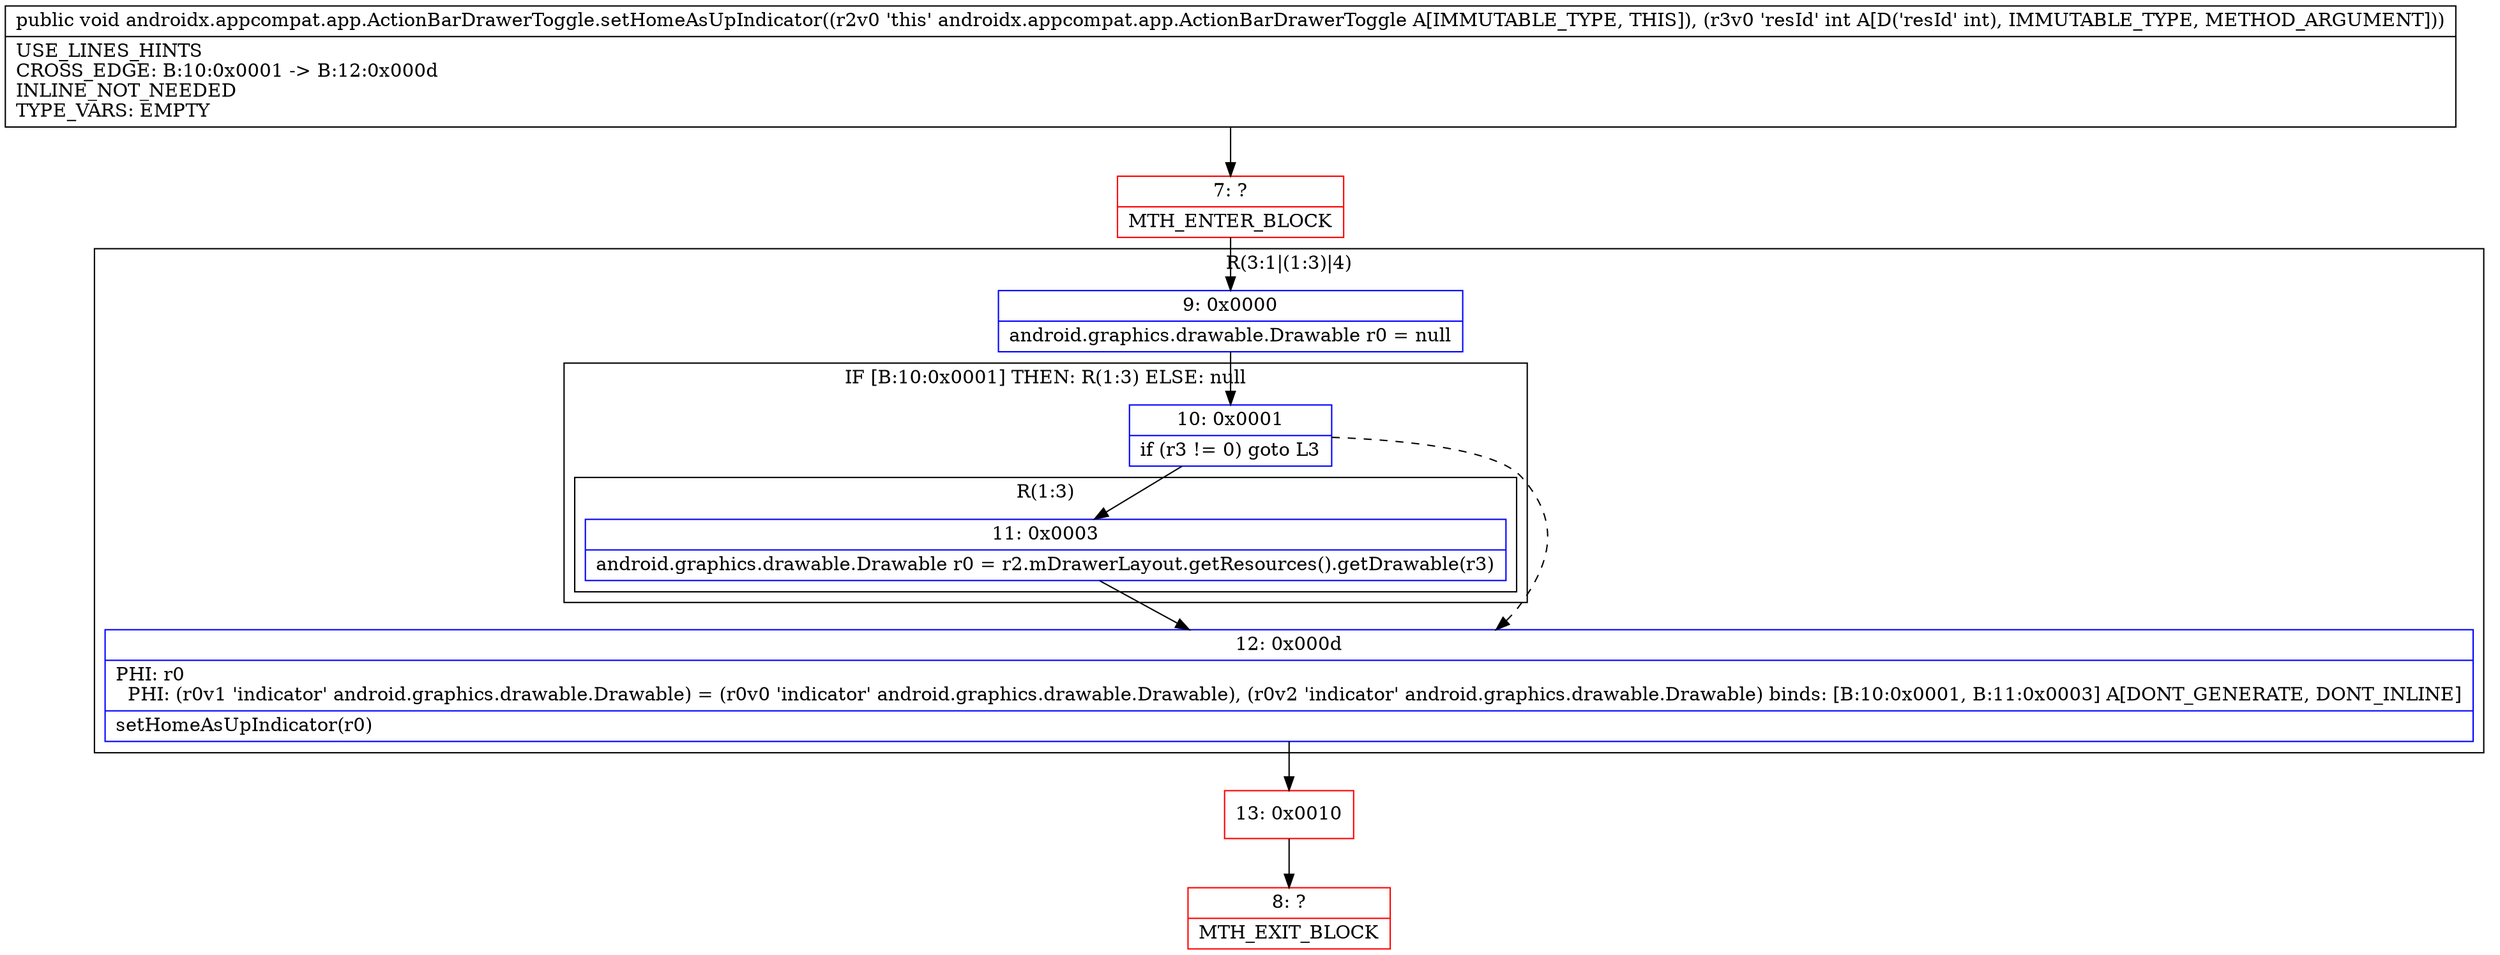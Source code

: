 digraph "CFG forandroidx.appcompat.app.ActionBarDrawerToggle.setHomeAsUpIndicator(I)V" {
subgraph cluster_Region_1766516826 {
label = "R(3:1|(1:3)|4)";
node [shape=record,color=blue];
Node_9 [shape=record,label="{9\:\ 0x0000|android.graphics.drawable.Drawable r0 = null\l}"];
subgraph cluster_IfRegion_1839106080 {
label = "IF [B:10:0x0001] THEN: R(1:3) ELSE: null";
node [shape=record,color=blue];
Node_10 [shape=record,label="{10\:\ 0x0001|if (r3 != 0) goto L3\l}"];
subgraph cluster_Region_1856663450 {
label = "R(1:3)";
node [shape=record,color=blue];
Node_11 [shape=record,label="{11\:\ 0x0003|android.graphics.drawable.Drawable r0 = r2.mDrawerLayout.getResources().getDrawable(r3)\l}"];
}
}
Node_12 [shape=record,label="{12\:\ 0x000d|PHI: r0 \l  PHI: (r0v1 'indicator' android.graphics.drawable.Drawable) = (r0v0 'indicator' android.graphics.drawable.Drawable), (r0v2 'indicator' android.graphics.drawable.Drawable) binds: [B:10:0x0001, B:11:0x0003] A[DONT_GENERATE, DONT_INLINE]\l|setHomeAsUpIndicator(r0)\l}"];
}
Node_7 [shape=record,color=red,label="{7\:\ ?|MTH_ENTER_BLOCK\l}"];
Node_13 [shape=record,color=red,label="{13\:\ 0x0010}"];
Node_8 [shape=record,color=red,label="{8\:\ ?|MTH_EXIT_BLOCK\l}"];
MethodNode[shape=record,label="{public void androidx.appcompat.app.ActionBarDrawerToggle.setHomeAsUpIndicator((r2v0 'this' androidx.appcompat.app.ActionBarDrawerToggle A[IMMUTABLE_TYPE, THIS]), (r3v0 'resId' int A[D('resId' int), IMMUTABLE_TYPE, METHOD_ARGUMENT]))  | USE_LINES_HINTS\lCROSS_EDGE: B:10:0x0001 \-\> B:12:0x000d\lINLINE_NOT_NEEDED\lTYPE_VARS: EMPTY\l}"];
MethodNode -> Node_7;Node_9 -> Node_10;
Node_10 -> Node_11;
Node_10 -> Node_12[style=dashed];
Node_11 -> Node_12;
Node_12 -> Node_13;
Node_7 -> Node_9;
Node_13 -> Node_8;
}

